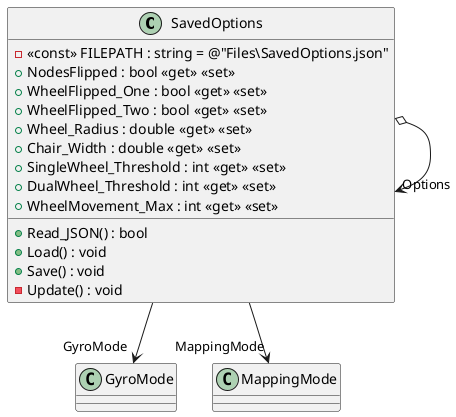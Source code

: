@startuml
class SavedOptions {
    - <<const>> FILEPATH : string = @"Files\SavedOptions.json"
    + Read_JSON() : bool
    + Load() : void
    + Save() : void
    - Update() : void
    + NodesFlipped : bool <<get>> <<set>>
    + WheelFlipped_One : bool <<get>> <<set>>
    + WheelFlipped_Two : bool <<get>> <<set>>
    + Wheel_Radius : double <<get>> <<set>>
    + Chair_Width : double <<get>> <<set>>
    + SingleWheel_Threshold : int <<get>> <<set>>
    + DualWheel_Threshold : int <<get>> <<set>>
    + WheelMovement_Max : int <<get>> <<set>>
}
SavedOptions o-> "Options" SavedOptions
SavedOptions --> "GyroMode" GyroMode
SavedOptions --> "MappingMode" MappingMode
@enduml
